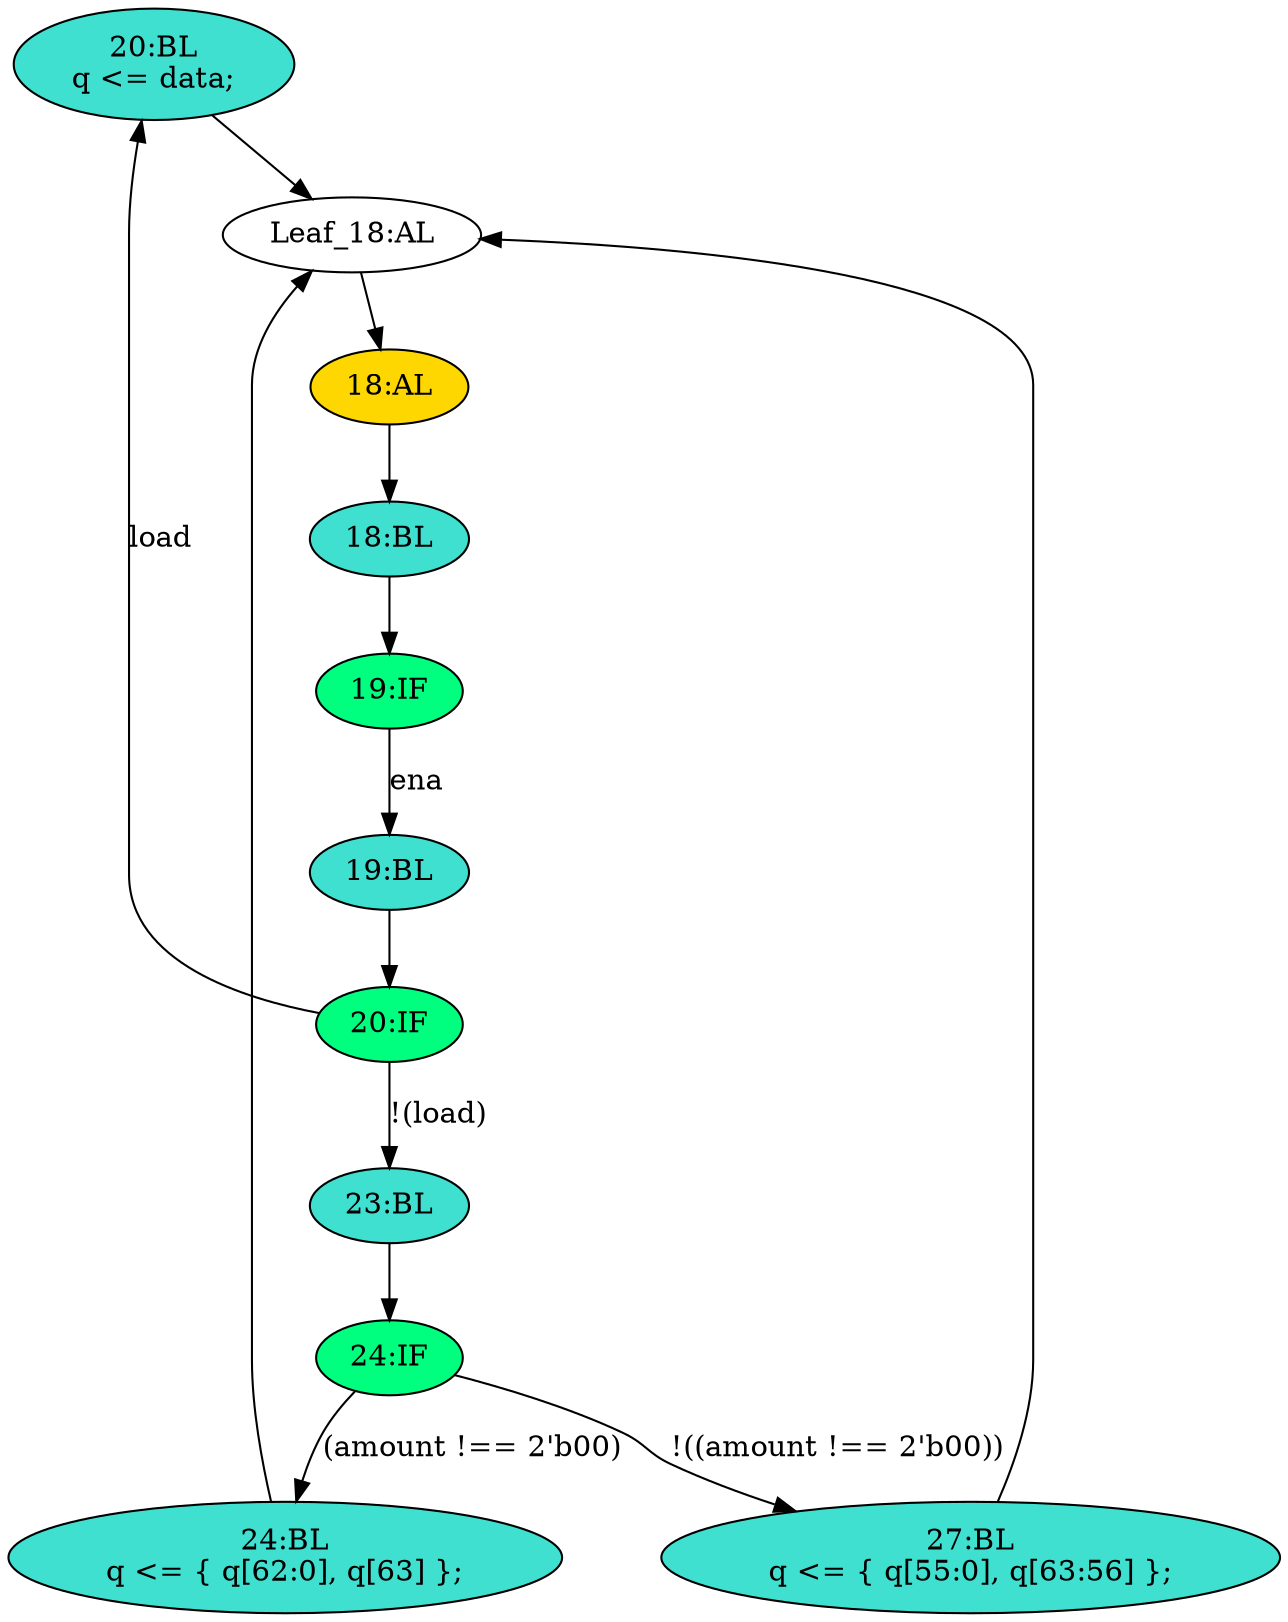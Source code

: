 strict digraph "compose( ,  )" {
	node [label="\N"];
	"20:BL"	[ast="<pyverilog.vparser.ast.Block object at 0x7f5c229a4210>",
		fillcolor=turquoise,
		label="20:BL
q <= data;",
		statements="[<pyverilog.vparser.ast.NonblockingSubstitution object at 0x7f5c2294e550>]",
		style=filled,
		typ=Block];
	"Leaf_18:AL"	[def_var="['q']",
		label="Leaf_18:AL"];
	"20:BL" -> "Leaf_18:AL"	[cond="[]",
		lineno=None];
	"24:BL"	[ast="<pyverilog.vparser.ast.Block object at 0x7f5c229b2250>",
		fillcolor=turquoise,
		label="24:BL
q <= { q[62:0], q[63] };",
		statements="[<pyverilog.vparser.ast.NonblockingSubstitution object at 0x7f5c229a7950>]",
		style=filled,
		typ=Block];
	"24:BL" -> "Leaf_18:AL"	[cond="[]",
		lineno=None];
	"19:IF"	[ast="<pyverilog.vparser.ast.IfStatement object at 0x7f5c229b71d0>",
		fillcolor=springgreen,
		label="19:IF",
		statements="[]",
		style=filled,
		typ=IfStatement];
	"19:BL"	[ast="<pyverilog.vparser.ast.Block object at 0x7f5c229a4790>",
		fillcolor=turquoise,
		label="19:BL",
		statements="[]",
		style=filled,
		typ=Block];
	"19:IF" -> "19:BL"	[cond="['ena']",
		label=ena,
		lineno=19];
	"18:BL"	[ast="<pyverilog.vparser.ast.Block object at 0x7f5c229b2390>",
		fillcolor=turquoise,
		label="18:BL",
		statements="[]",
		style=filled,
		typ=Block];
	"18:BL" -> "19:IF"	[cond="[]",
		lineno=None];
	"27:BL"	[ast="<pyverilog.vparser.ast.Block object at 0x7f5c229a7150>",
		fillcolor=turquoise,
		label="27:BL
q <= { q[55:0], q[63:56] };",
		statements="[<pyverilog.vparser.ast.NonblockingSubstitution object at 0x7f5c26b05d10>]",
		style=filled,
		typ=Block];
	"27:BL" -> "Leaf_18:AL"	[cond="[]",
		lineno=None];
	"24:IF"	[ast="<pyverilog.vparser.ast.IfStatement object at 0x7f5c229a7450>",
		fillcolor=springgreen,
		label="24:IF",
		statements="[]",
		style=filled,
		typ=IfStatement];
	"24:IF" -> "24:BL"	[cond="['amount']",
		label="(amount !== 2'b00)",
		lineno=24];
	"24:IF" -> "27:BL"	[cond="['amount']",
		label="!((amount !== 2'b00))",
		lineno=24];
	"18:AL"	[ast="<pyverilog.vparser.ast.Always object at 0x7f5c229b7090>",
		clk_sens=True,
		fillcolor=gold,
		label="18:AL",
		sens="['clk']",
		statements="[]",
		style=filled,
		typ=Always,
		use_var="['load', 'ena', 'amount', 'data', 'q']"];
	"18:AL" -> "18:BL"	[cond="[]",
		lineno=None];
	"20:IF"	[ast="<pyverilog.vparser.ast.IfStatement object at 0x7f5c2294ebd0>",
		fillcolor=springgreen,
		label="20:IF",
		statements="[]",
		style=filled,
		typ=IfStatement];
	"19:BL" -> "20:IF"	[cond="[]",
		lineno=None];
	"Leaf_18:AL" -> "18:AL";
	"20:IF" -> "20:BL"	[cond="['load']",
		label=load,
		lineno=20];
	"23:BL"	[ast="<pyverilog.vparser.ast.Block object at 0x7f5c2294e4d0>",
		fillcolor=turquoise,
		label="23:BL",
		statements="[]",
		style=filled,
		typ=Block];
	"20:IF" -> "23:BL"	[cond="['load']",
		label="!(load)",
		lineno=20];
	"23:BL" -> "24:IF"	[cond="[]",
		lineno=None];
}
